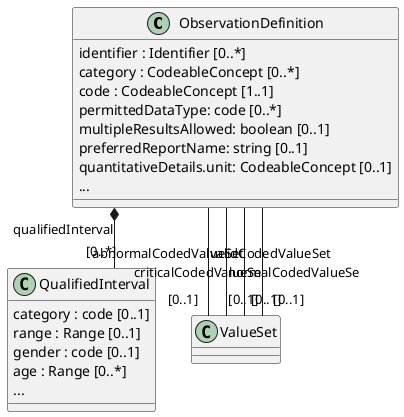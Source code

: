 @startuml
' ========================================
' start: configuration
' ========================================

skinparam linetype ortho

' ========================================
' end: configuration
' ========================================

' ========================================
' start: definition of entities/classes
' ========================================

class ObservationDefinition {
  identifier : Identifier [0..*]
  category : CodeableConcept [0..*]
  code : CodeableConcept [1..1]
  permittedDataType: code [0..*]
  multipleResultsAllowed: boolean [0..1]
  preferredReportName: string [0..1]
  quantitativeDetails.unit: CodeableConcept [0..1]
  ...
}

class QualifiedInterval {
  category : code [0..1]
  range : Range [0..1]
  gender : code [0..1]
  age : Range [0..*]
  ...
}

class ValueSet {
}

' ========================================
' end: definition of entities/classes
' ========================================

' ========================================
' start: definition of associations
' ========================================

ObservationDefinition *-- "[0..*]" QualifiedInterval : qualifiedInterval
ObservationDefinition -- "[0..1]" ValueSet : validCodedValueSet
ObservationDefinition -- "[0..1]" ValueSet : normalCodedValueSe
ObservationDefinition -- "[0..1]" ValueSet : abnormalCodedValueSet
ObservationDefinition -- "[0..1]" ValueSet : criticalCodedValueSe

' ========================================
' end: definition of associations
' ========================================
@enduml
